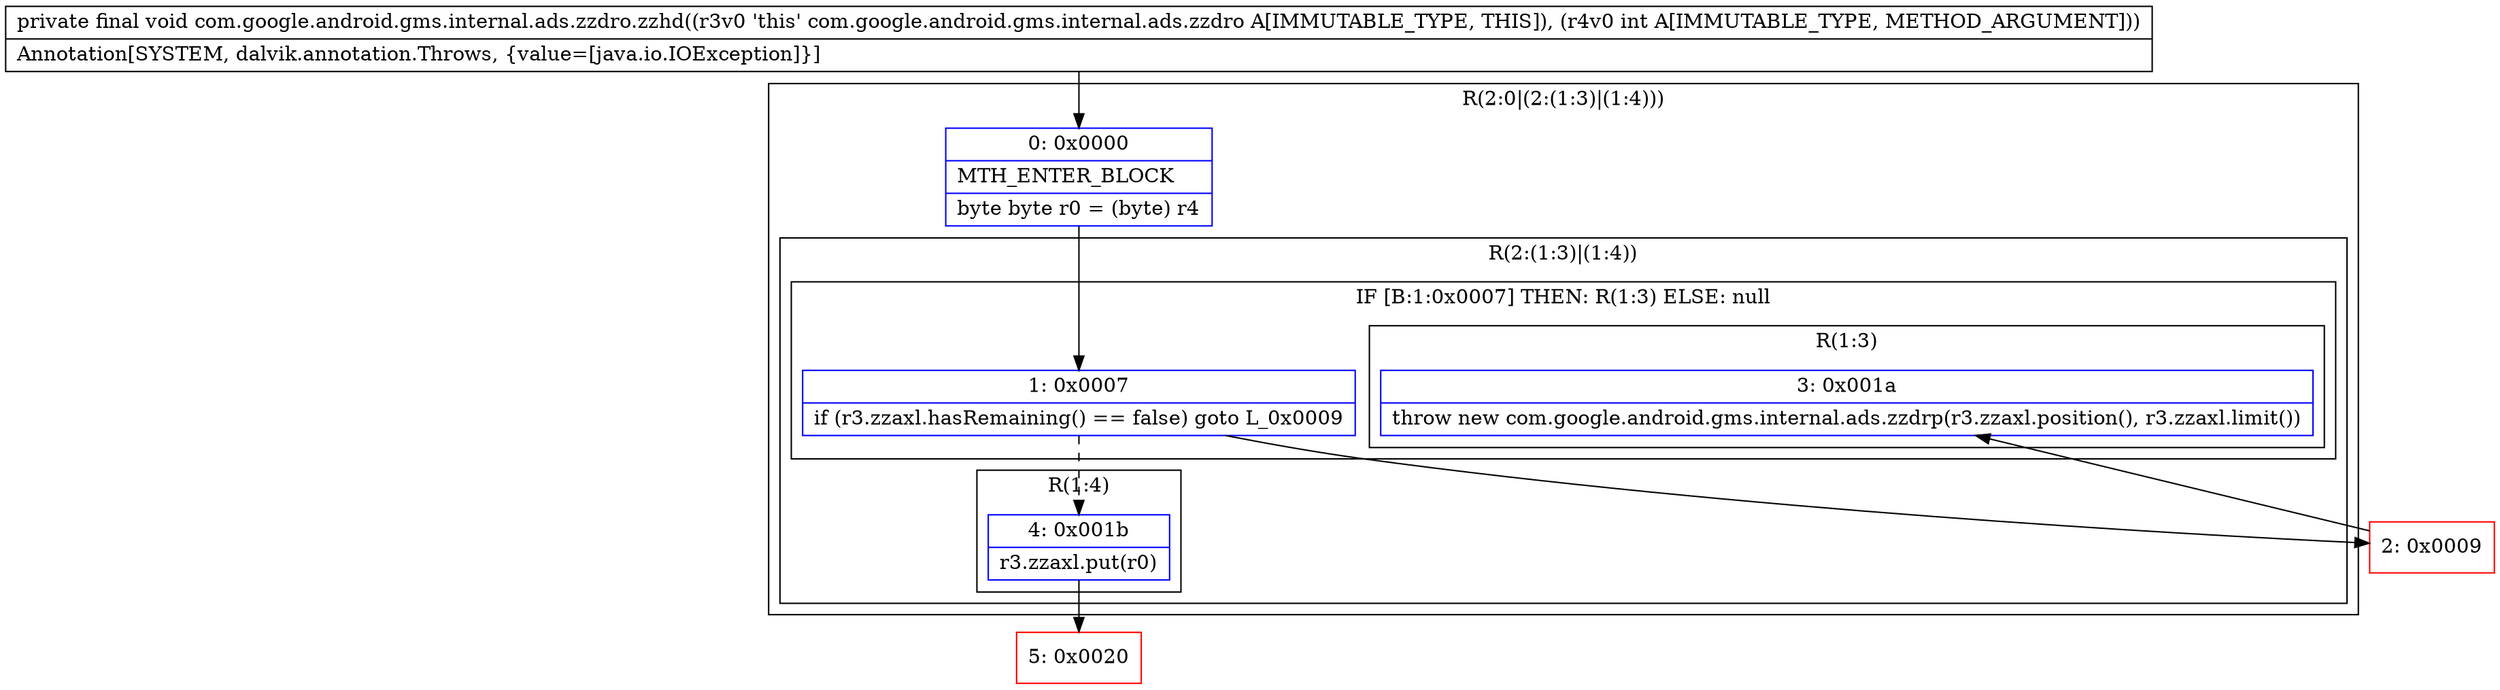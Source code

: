 digraph "CFG forcom.google.android.gms.internal.ads.zzdro.zzhd(I)V" {
subgraph cluster_Region_386375756 {
label = "R(2:0|(2:(1:3)|(1:4)))";
node [shape=record,color=blue];
Node_0 [shape=record,label="{0\:\ 0x0000|MTH_ENTER_BLOCK\l|byte byte r0 = (byte) r4\l}"];
subgraph cluster_Region_336659412 {
label = "R(2:(1:3)|(1:4))";
node [shape=record,color=blue];
subgraph cluster_IfRegion_1084854501 {
label = "IF [B:1:0x0007] THEN: R(1:3) ELSE: null";
node [shape=record,color=blue];
Node_1 [shape=record,label="{1\:\ 0x0007|if (r3.zzaxl.hasRemaining() == false) goto L_0x0009\l}"];
subgraph cluster_Region_2017620936 {
label = "R(1:3)";
node [shape=record,color=blue];
Node_3 [shape=record,label="{3\:\ 0x001a|throw new com.google.android.gms.internal.ads.zzdrp(r3.zzaxl.position(), r3.zzaxl.limit())\l}"];
}
}
subgraph cluster_Region_1785589851 {
label = "R(1:4)";
node [shape=record,color=blue];
Node_4 [shape=record,label="{4\:\ 0x001b|r3.zzaxl.put(r0)\l}"];
}
}
}
Node_2 [shape=record,color=red,label="{2\:\ 0x0009}"];
Node_5 [shape=record,color=red,label="{5\:\ 0x0020}"];
MethodNode[shape=record,label="{private final void com.google.android.gms.internal.ads.zzdro.zzhd((r3v0 'this' com.google.android.gms.internal.ads.zzdro A[IMMUTABLE_TYPE, THIS]), (r4v0 int A[IMMUTABLE_TYPE, METHOD_ARGUMENT]))  | Annotation[SYSTEM, dalvik.annotation.Throws, \{value=[java.io.IOException]\}]\l}"];
MethodNode -> Node_0;
Node_0 -> Node_1;
Node_1 -> Node_2;
Node_1 -> Node_4[style=dashed];
Node_4 -> Node_5;
Node_2 -> Node_3;
}

